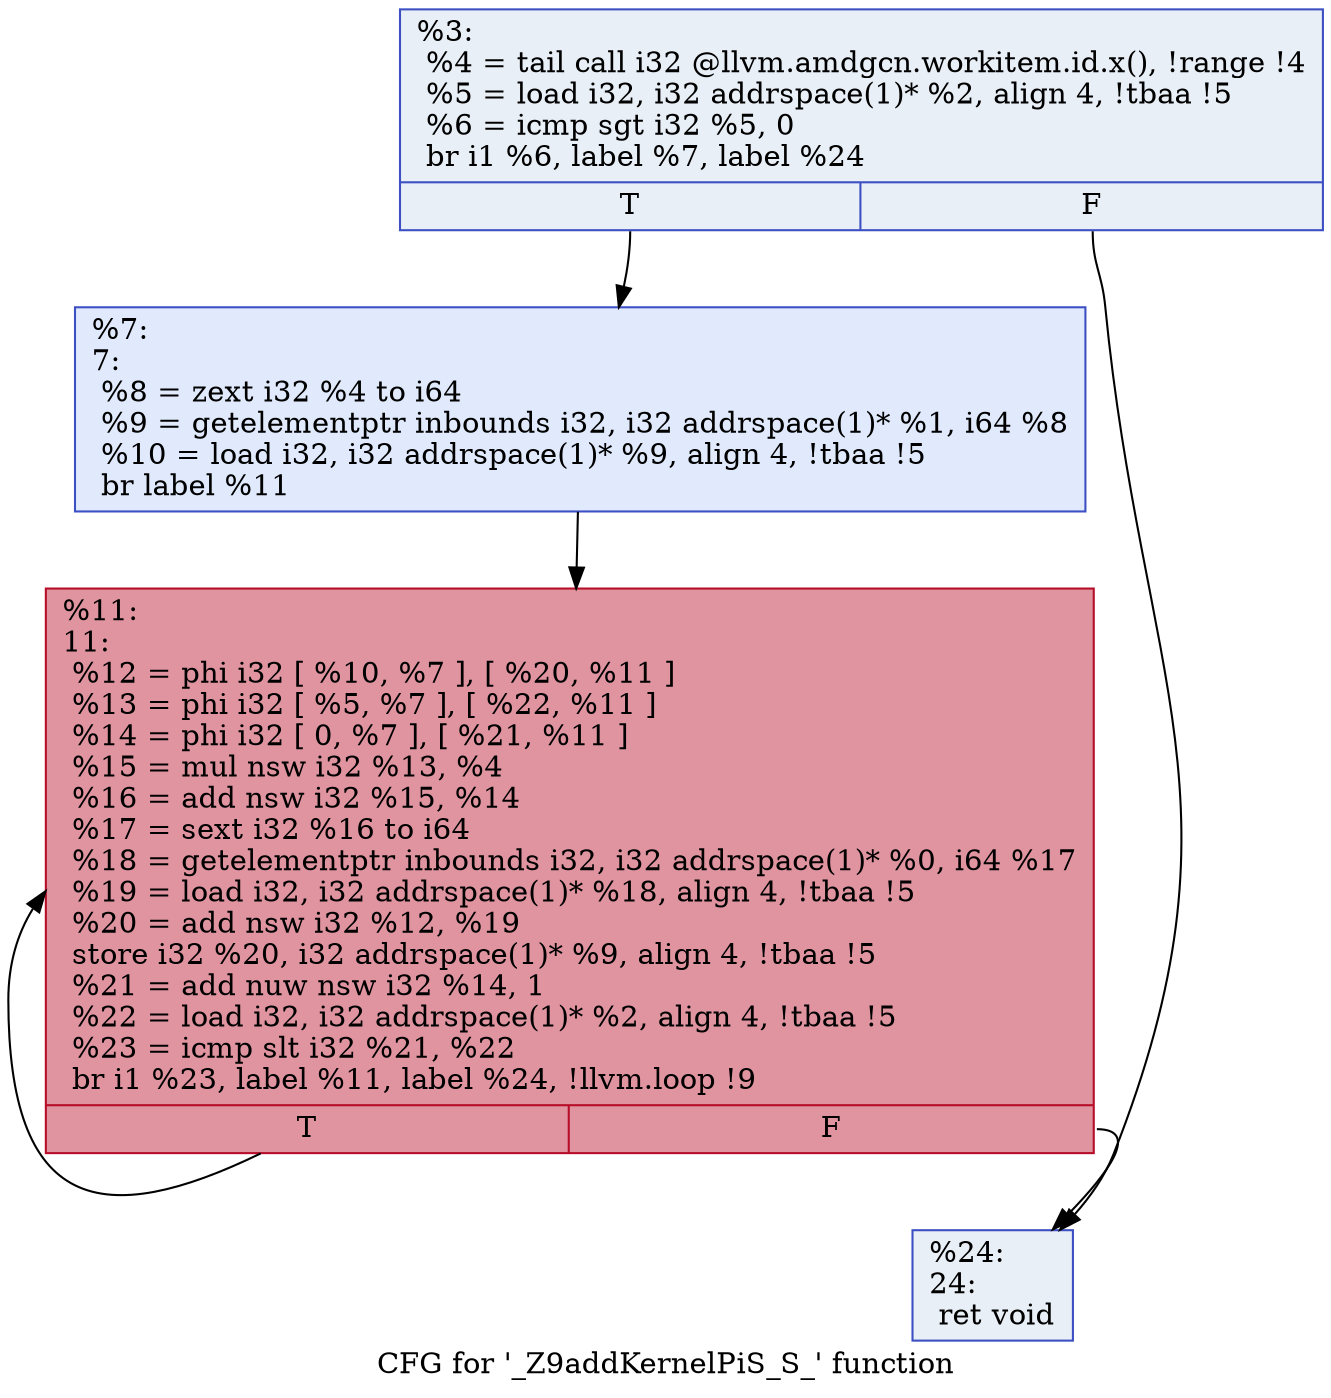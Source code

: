 digraph "CFG for '_Z9addKernelPiS_S_' function" {
	label="CFG for '_Z9addKernelPiS_S_' function";

	Node0x5f1af50 [shape=record,color="#3d50c3ff", style=filled, fillcolor="#cedaeb70",label="{%3:\l  %4 = tail call i32 @llvm.amdgcn.workitem.id.x(), !range !4\l  %5 = load i32, i32 addrspace(1)* %2, align 4, !tbaa !5\l  %6 = icmp sgt i32 %5, 0\l  br i1 %6, label %7, label %24\l|{<s0>T|<s1>F}}"];
	Node0x5f1af50:s0 -> Node0x5f1c580;
	Node0x5f1af50:s1 -> Node0x5f1c610;
	Node0x5f1c580 [shape=record,color="#3d50c3ff", style=filled, fillcolor="#b9d0f970",label="{%7:\l7:                                                \l  %8 = zext i32 %4 to i64\l  %9 = getelementptr inbounds i32, i32 addrspace(1)* %1, i64 %8\l  %10 = load i32, i32 addrspace(1)* %9, align 4, !tbaa !5\l  br label %11\l}"];
	Node0x5f1c580 -> Node0x5f1bce0;
	Node0x5f1bce0 [shape=record,color="#b70d28ff", style=filled, fillcolor="#b70d2870",label="{%11:\l11:                                               \l  %12 = phi i32 [ %10, %7 ], [ %20, %11 ]\l  %13 = phi i32 [ %5, %7 ], [ %22, %11 ]\l  %14 = phi i32 [ 0, %7 ], [ %21, %11 ]\l  %15 = mul nsw i32 %13, %4\l  %16 = add nsw i32 %15, %14\l  %17 = sext i32 %16 to i64\l  %18 = getelementptr inbounds i32, i32 addrspace(1)* %0, i64 %17\l  %19 = load i32, i32 addrspace(1)* %18, align 4, !tbaa !5\l  %20 = add nsw i32 %12, %19\l  store i32 %20, i32 addrspace(1)* %9, align 4, !tbaa !5\l  %21 = add nuw nsw i32 %14, 1\l  %22 = load i32, i32 addrspace(1)* %2, align 4, !tbaa !5\l  %23 = icmp slt i32 %21, %22\l  br i1 %23, label %11, label %24, !llvm.loop !9\l|{<s0>T|<s1>F}}"];
	Node0x5f1bce0:s0 -> Node0x5f1bce0;
	Node0x5f1bce0:s1 -> Node0x5f1c610;
	Node0x5f1c610 [shape=record,color="#3d50c3ff", style=filled, fillcolor="#cedaeb70",label="{%24:\l24:                                               \l  ret void\l}"];
}
